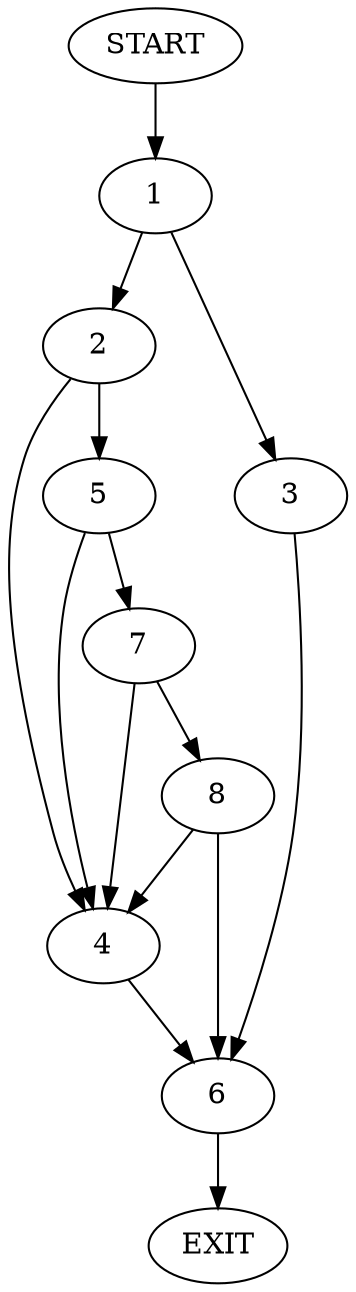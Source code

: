 digraph {
0 [label="START"]
9 [label="EXIT"]
0 -> 1
1 -> 2
1 -> 3
2 -> 4
2 -> 5
3 -> 6
6 -> 9
5 -> 7
5 -> 4
4 -> 6
7 -> 8
7 -> 4
8 -> 6
8 -> 4
}
